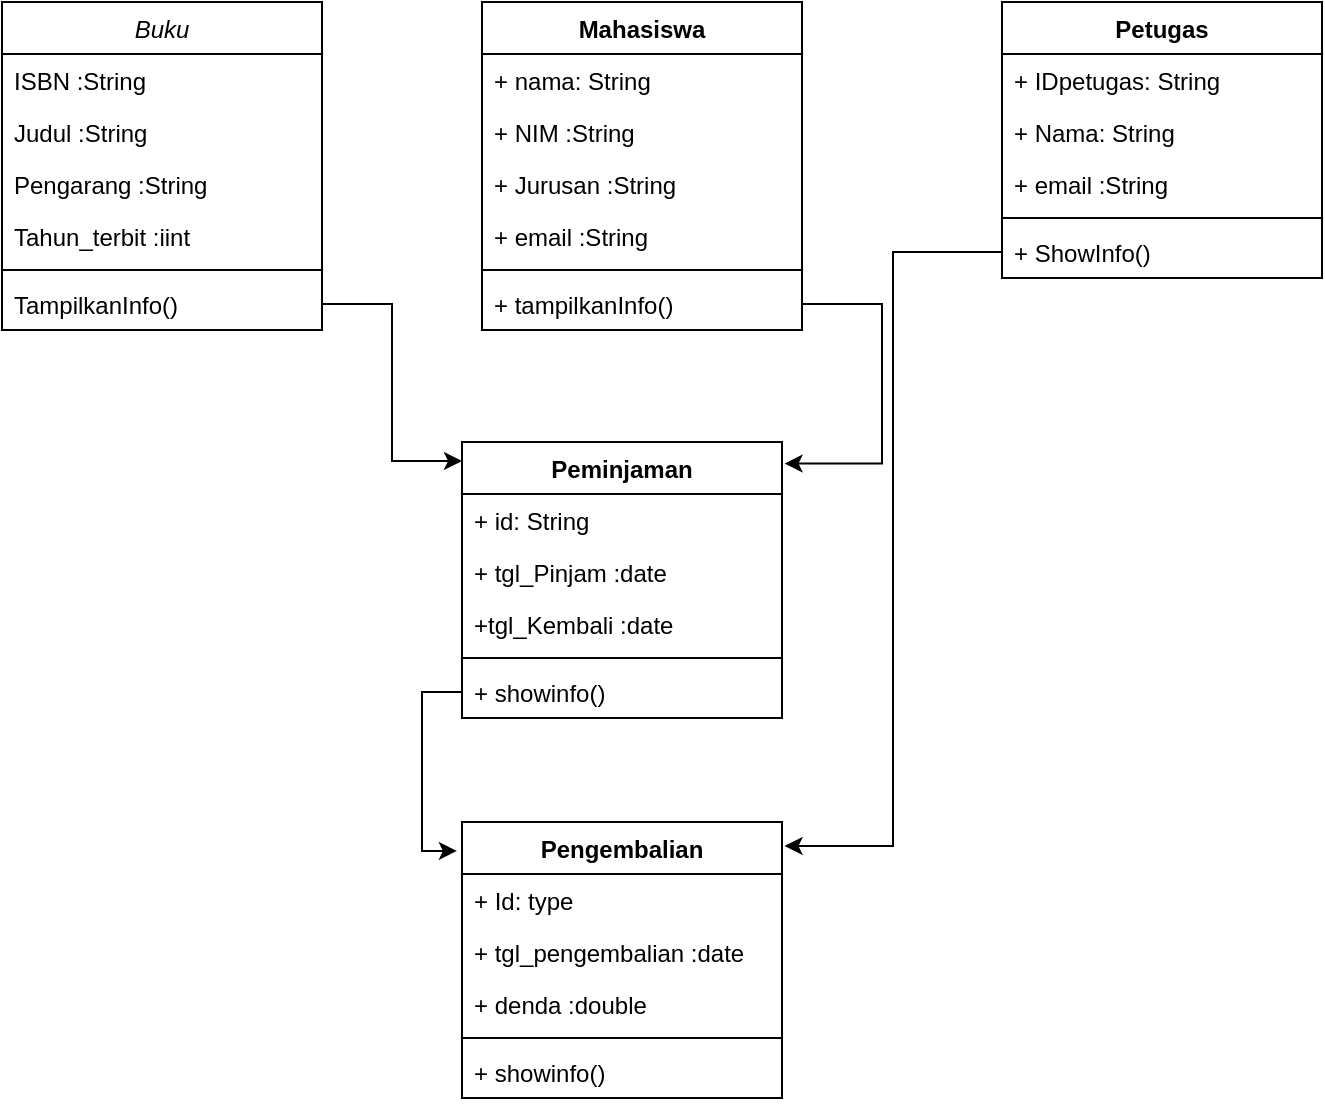 <mxfile version="24.2.7" type="github">
  <diagram id="C5RBs43oDa-KdzZeNtuy" name="Page-1">
    <mxGraphModel dx="1100" dy="543" grid="1" gridSize="10" guides="1" tooltips="1" connect="1" arrows="1" fold="1" page="1" pageScale="1" pageWidth="827" pageHeight="1169" math="0" shadow="0">
      <root>
        <mxCell id="WIyWlLk6GJQsqaUBKTNV-0" />
        <mxCell id="WIyWlLk6GJQsqaUBKTNV-1" parent="WIyWlLk6GJQsqaUBKTNV-0" />
        <mxCell id="zkfFHV4jXpPFQw0GAbJ--0" value="Buku" style="swimlane;fontStyle=2;align=center;verticalAlign=top;childLayout=stackLayout;horizontal=1;startSize=26;horizontalStack=0;resizeParent=1;resizeLast=0;collapsible=1;marginBottom=0;rounded=0;shadow=0;strokeWidth=1;" parent="WIyWlLk6GJQsqaUBKTNV-1" vertex="1">
          <mxGeometry x="150" y="110" width="160" height="164" as="geometry">
            <mxRectangle x="230" y="140" width="160" height="26" as="alternateBounds" />
          </mxGeometry>
        </mxCell>
        <mxCell id="zkfFHV4jXpPFQw0GAbJ--1" value="ISBN :String" style="text;align=left;verticalAlign=top;spacingLeft=4;spacingRight=4;overflow=hidden;rotatable=0;points=[[0,0.5],[1,0.5]];portConstraint=eastwest;" parent="zkfFHV4jXpPFQw0GAbJ--0" vertex="1">
          <mxGeometry y="26" width="160" height="26" as="geometry" />
        </mxCell>
        <mxCell id="xtziDaP1t3p0-7EpYrBD-0" value="Judul :String" style="text;align=left;verticalAlign=top;spacingLeft=4;spacingRight=4;overflow=hidden;rotatable=0;points=[[0,0.5],[1,0.5]];portConstraint=eastwest;" vertex="1" parent="zkfFHV4jXpPFQw0GAbJ--0">
          <mxGeometry y="52" width="160" height="26" as="geometry" />
        </mxCell>
        <mxCell id="zkfFHV4jXpPFQw0GAbJ--3" value="Pengarang :String&#xa;" style="text;align=left;verticalAlign=top;spacingLeft=4;spacingRight=4;overflow=hidden;rotatable=0;points=[[0,0.5],[1,0.5]];portConstraint=eastwest;rounded=0;shadow=0;html=0;" parent="zkfFHV4jXpPFQw0GAbJ--0" vertex="1">
          <mxGeometry y="78" width="160" height="26" as="geometry" />
        </mxCell>
        <mxCell id="xtziDaP1t3p0-7EpYrBD-1" value="Tahun_terbit :iint" style="text;align=left;verticalAlign=top;spacingLeft=4;spacingRight=4;overflow=hidden;rotatable=0;points=[[0,0.5],[1,0.5]];portConstraint=eastwest;rounded=0;shadow=0;html=0;" vertex="1" parent="zkfFHV4jXpPFQw0GAbJ--0">
          <mxGeometry y="104" width="160" height="26" as="geometry" />
        </mxCell>
        <mxCell id="zkfFHV4jXpPFQw0GAbJ--4" value="" style="line;html=1;strokeWidth=1;align=left;verticalAlign=middle;spacingTop=-1;spacingLeft=3;spacingRight=3;rotatable=0;labelPosition=right;points=[];portConstraint=eastwest;" parent="zkfFHV4jXpPFQw0GAbJ--0" vertex="1">
          <mxGeometry y="130" width="160" height="8" as="geometry" />
        </mxCell>
        <mxCell id="zkfFHV4jXpPFQw0GAbJ--5" value="TampilkanInfo()" style="text;align=left;verticalAlign=top;spacingLeft=4;spacingRight=4;overflow=hidden;rotatable=0;points=[[0,0.5],[1,0.5]];portConstraint=eastwest;" parent="zkfFHV4jXpPFQw0GAbJ--0" vertex="1">
          <mxGeometry y="138" width="160" height="26" as="geometry" />
        </mxCell>
        <mxCell id="xtziDaP1t3p0-7EpYrBD-6" value="Mahasiswa" style="swimlane;fontStyle=1;align=center;verticalAlign=top;childLayout=stackLayout;horizontal=1;startSize=26;horizontalStack=0;resizeParent=1;resizeParentMax=0;resizeLast=0;collapsible=1;marginBottom=0;whiteSpace=wrap;html=1;" vertex="1" parent="WIyWlLk6GJQsqaUBKTNV-1">
          <mxGeometry x="390" y="110" width="160" height="164" as="geometry" />
        </mxCell>
        <mxCell id="xtziDaP1t3p0-7EpYrBD-7" value="+ nama: String" style="text;strokeColor=none;fillColor=none;align=left;verticalAlign=top;spacingLeft=4;spacingRight=4;overflow=hidden;rotatable=0;points=[[0,0.5],[1,0.5]];portConstraint=eastwest;whiteSpace=wrap;html=1;" vertex="1" parent="xtziDaP1t3p0-7EpYrBD-6">
          <mxGeometry y="26" width="160" height="26" as="geometry" />
        </mxCell>
        <mxCell id="xtziDaP1t3p0-7EpYrBD-12" value="+ NIM :String" style="text;strokeColor=none;fillColor=none;align=left;verticalAlign=top;spacingLeft=4;spacingRight=4;overflow=hidden;rotatable=0;points=[[0,0.5],[1,0.5]];portConstraint=eastwest;whiteSpace=wrap;html=1;" vertex="1" parent="xtziDaP1t3p0-7EpYrBD-6">
          <mxGeometry y="52" width="160" height="26" as="geometry" />
        </mxCell>
        <mxCell id="xtziDaP1t3p0-7EpYrBD-11" value="+ Jurusan :String" style="text;strokeColor=none;fillColor=none;align=left;verticalAlign=top;spacingLeft=4;spacingRight=4;overflow=hidden;rotatable=0;points=[[0,0.5],[1,0.5]];portConstraint=eastwest;whiteSpace=wrap;html=1;" vertex="1" parent="xtziDaP1t3p0-7EpYrBD-6">
          <mxGeometry y="78" width="160" height="26" as="geometry" />
        </mxCell>
        <mxCell id="xtziDaP1t3p0-7EpYrBD-10" value="+ email :String" style="text;strokeColor=none;fillColor=none;align=left;verticalAlign=top;spacingLeft=4;spacingRight=4;overflow=hidden;rotatable=0;points=[[0,0.5],[1,0.5]];portConstraint=eastwest;whiteSpace=wrap;html=1;" vertex="1" parent="xtziDaP1t3p0-7EpYrBD-6">
          <mxGeometry y="104" width="160" height="26" as="geometry" />
        </mxCell>
        <mxCell id="xtziDaP1t3p0-7EpYrBD-8" value="" style="line;strokeWidth=1;fillColor=none;align=left;verticalAlign=middle;spacingTop=-1;spacingLeft=3;spacingRight=3;rotatable=0;labelPosition=right;points=[];portConstraint=eastwest;strokeColor=inherit;" vertex="1" parent="xtziDaP1t3p0-7EpYrBD-6">
          <mxGeometry y="130" width="160" height="8" as="geometry" />
        </mxCell>
        <mxCell id="xtziDaP1t3p0-7EpYrBD-9" value="+ tampilkanInfo()" style="text;strokeColor=none;fillColor=none;align=left;verticalAlign=top;spacingLeft=4;spacingRight=4;overflow=hidden;rotatable=0;points=[[0,0.5],[1,0.5]];portConstraint=eastwest;whiteSpace=wrap;html=1;" vertex="1" parent="xtziDaP1t3p0-7EpYrBD-6">
          <mxGeometry y="138" width="160" height="26" as="geometry" />
        </mxCell>
        <mxCell id="xtziDaP1t3p0-7EpYrBD-13" value="Petugas" style="swimlane;fontStyle=1;align=center;verticalAlign=top;childLayout=stackLayout;horizontal=1;startSize=26;horizontalStack=0;resizeParent=1;resizeParentMax=0;resizeLast=0;collapsible=1;marginBottom=0;whiteSpace=wrap;html=1;" vertex="1" parent="WIyWlLk6GJQsqaUBKTNV-1">
          <mxGeometry x="650" y="110" width="160" height="138" as="geometry" />
        </mxCell>
        <mxCell id="xtziDaP1t3p0-7EpYrBD-14" value="+ IDpetugas: String" style="text;strokeColor=none;fillColor=none;align=left;verticalAlign=top;spacingLeft=4;spacingRight=4;overflow=hidden;rotatable=0;points=[[0,0.5],[1,0.5]];portConstraint=eastwest;whiteSpace=wrap;html=1;" vertex="1" parent="xtziDaP1t3p0-7EpYrBD-13">
          <mxGeometry y="26" width="160" height="26" as="geometry" />
        </mxCell>
        <mxCell id="xtziDaP1t3p0-7EpYrBD-18" value="+ Nama: String" style="text;strokeColor=none;fillColor=none;align=left;verticalAlign=top;spacingLeft=4;spacingRight=4;overflow=hidden;rotatable=0;points=[[0,0.5],[1,0.5]];portConstraint=eastwest;whiteSpace=wrap;html=1;" vertex="1" parent="xtziDaP1t3p0-7EpYrBD-13">
          <mxGeometry y="52" width="160" height="26" as="geometry" />
        </mxCell>
        <mxCell id="xtziDaP1t3p0-7EpYrBD-17" value="+ email :String" style="text;strokeColor=none;fillColor=none;align=left;verticalAlign=top;spacingLeft=4;spacingRight=4;overflow=hidden;rotatable=0;points=[[0,0.5],[1,0.5]];portConstraint=eastwest;whiteSpace=wrap;html=1;" vertex="1" parent="xtziDaP1t3p0-7EpYrBD-13">
          <mxGeometry y="78" width="160" height="26" as="geometry" />
        </mxCell>
        <mxCell id="xtziDaP1t3p0-7EpYrBD-15" value="" style="line;strokeWidth=1;fillColor=none;align=left;verticalAlign=middle;spacingTop=-1;spacingLeft=3;spacingRight=3;rotatable=0;labelPosition=right;points=[];portConstraint=eastwest;strokeColor=inherit;" vertex="1" parent="xtziDaP1t3p0-7EpYrBD-13">
          <mxGeometry y="104" width="160" height="8" as="geometry" />
        </mxCell>
        <mxCell id="xtziDaP1t3p0-7EpYrBD-16" value="+ ShowInfo()&amp;nbsp;" style="text;strokeColor=none;fillColor=none;align=left;verticalAlign=top;spacingLeft=4;spacingRight=4;overflow=hidden;rotatable=0;points=[[0,0.5],[1,0.5]];portConstraint=eastwest;whiteSpace=wrap;html=1;" vertex="1" parent="xtziDaP1t3p0-7EpYrBD-13">
          <mxGeometry y="112" width="160" height="26" as="geometry" />
        </mxCell>
        <mxCell id="xtziDaP1t3p0-7EpYrBD-19" value="Peminjaman" style="swimlane;fontStyle=1;align=center;verticalAlign=top;childLayout=stackLayout;horizontal=1;startSize=26;horizontalStack=0;resizeParent=1;resizeParentMax=0;resizeLast=0;collapsible=1;marginBottom=0;whiteSpace=wrap;html=1;" vertex="1" parent="WIyWlLk6GJQsqaUBKTNV-1">
          <mxGeometry x="380" y="330" width="160" height="138" as="geometry" />
        </mxCell>
        <mxCell id="xtziDaP1t3p0-7EpYrBD-20" value="+ id: String" style="text;strokeColor=none;fillColor=none;align=left;verticalAlign=top;spacingLeft=4;spacingRight=4;overflow=hidden;rotatable=0;points=[[0,0.5],[1,0.5]];portConstraint=eastwest;whiteSpace=wrap;html=1;" vertex="1" parent="xtziDaP1t3p0-7EpYrBD-19">
          <mxGeometry y="26" width="160" height="26" as="geometry" />
        </mxCell>
        <mxCell id="xtziDaP1t3p0-7EpYrBD-29" value="+ tgl_Pinjam :date" style="text;strokeColor=none;fillColor=none;align=left;verticalAlign=top;spacingLeft=4;spacingRight=4;overflow=hidden;rotatable=0;points=[[0,0.5],[1,0.5]];portConstraint=eastwest;whiteSpace=wrap;html=1;" vertex="1" parent="xtziDaP1t3p0-7EpYrBD-19">
          <mxGeometry y="52" width="160" height="26" as="geometry" />
        </mxCell>
        <mxCell id="xtziDaP1t3p0-7EpYrBD-28" value="+tgl_Kembali :date" style="text;strokeColor=none;fillColor=none;align=left;verticalAlign=top;spacingLeft=4;spacingRight=4;overflow=hidden;rotatable=0;points=[[0,0.5],[1,0.5]];portConstraint=eastwest;whiteSpace=wrap;html=1;" vertex="1" parent="xtziDaP1t3p0-7EpYrBD-19">
          <mxGeometry y="78" width="160" height="26" as="geometry" />
        </mxCell>
        <mxCell id="xtziDaP1t3p0-7EpYrBD-21" value="" style="line;strokeWidth=1;fillColor=none;align=left;verticalAlign=middle;spacingTop=-1;spacingLeft=3;spacingRight=3;rotatable=0;labelPosition=right;points=[];portConstraint=eastwest;strokeColor=inherit;" vertex="1" parent="xtziDaP1t3p0-7EpYrBD-19">
          <mxGeometry y="104" width="160" height="8" as="geometry" />
        </mxCell>
        <mxCell id="xtziDaP1t3p0-7EpYrBD-22" value="+ showinfo()" style="text;strokeColor=none;fillColor=none;align=left;verticalAlign=top;spacingLeft=4;spacingRight=4;overflow=hidden;rotatable=0;points=[[0,0.5],[1,0.5]];portConstraint=eastwest;whiteSpace=wrap;html=1;" vertex="1" parent="xtziDaP1t3p0-7EpYrBD-19">
          <mxGeometry y="112" width="160" height="26" as="geometry" />
        </mxCell>
        <mxCell id="xtziDaP1t3p0-7EpYrBD-23" value="Pengembalian" style="swimlane;fontStyle=1;align=center;verticalAlign=top;childLayout=stackLayout;horizontal=1;startSize=26;horizontalStack=0;resizeParent=1;resizeParentMax=0;resizeLast=0;collapsible=1;marginBottom=0;whiteSpace=wrap;html=1;" vertex="1" parent="WIyWlLk6GJQsqaUBKTNV-1">
          <mxGeometry x="380" y="520" width="160" height="138" as="geometry" />
        </mxCell>
        <mxCell id="xtziDaP1t3p0-7EpYrBD-24" value="+ Id: type" style="text;strokeColor=none;fillColor=none;align=left;verticalAlign=top;spacingLeft=4;spacingRight=4;overflow=hidden;rotatable=0;points=[[0,0.5],[1,0.5]];portConstraint=eastwest;whiteSpace=wrap;html=1;" vertex="1" parent="xtziDaP1t3p0-7EpYrBD-23">
          <mxGeometry y="26" width="160" height="26" as="geometry" />
        </mxCell>
        <mxCell id="xtziDaP1t3p0-7EpYrBD-31" value="+ tgl_pengembalian :date" style="text;strokeColor=none;fillColor=none;align=left;verticalAlign=top;spacingLeft=4;spacingRight=4;overflow=hidden;rotatable=0;points=[[0,0.5],[1,0.5]];portConstraint=eastwest;whiteSpace=wrap;html=1;" vertex="1" parent="xtziDaP1t3p0-7EpYrBD-23">
          <mxGeometry y="52" width="160" height="26" as="geometry" />
        </mxCell>
        <mxCell id="xtziDaP1t3p0-7EpYrBD-30" value="+ denda :double" style="text;strokeColor=none;fillColor=none;align=left;verticalAlign=top;spacingLeft=4;spacingRight=4;overflow=hidden;rotatable=0;points=[[0,0.5],[1,0.5]];portConstraint=eastwest;whiteSpace=wrap;html=1;" vertex="1" parent="xtziDaP1t3p0-7EpYrBD-23">
          <mxGeometry y="78" width="160" height="26" as="geometry" />
        </mxCell>
        <mxCell id="xtziDaP1t3p0-7EpYrBD-25" value="" style="line;strokeWidth=1;fillColor=none;align=left;verticalAlign=middle;spacingTop=-1;spacingLeft=3;spacingRight=3;rotatable=0;labelPosition=right;points=[];portConstraint=eastwest;strokeColor=inherit;" vertex="1" parent="xtziDaP1t3p0-7EpYrBD-23">
          <mxGeometry y="104" width="160" height="8" as="geometry" />
        </mxCell>
        <mxCell id="xtziDaP1t3p0-7EpYrBD-26" value="+ showinfo()" style="text;strokeColor=none;fillColor=none;align=left;verticalAlign=top;spacingLeft=4;spacingRight=4;overflow=hidden;rotatable=0;points=[[0,0.5],[1,0.5]];portConstraint=eastwest;whiteSpace=wrap;html=1;" vertex="1" parent="xtziDaP1t3p0-7EpYrBD-23">
          <mxGeometry y="112" width="160" height="26" as="geometry" />
        </mxCell>
        <mxCell id="xtziDaP1t3p0-7EpYrBD-32" style="edgeStyle=orthogonalEdgeStyle;rounded=0;orthogonalLoop=1;jettySize=auto;html=1;exitX=1;exitY=0.5;exitDx=0;exitDy=0;entryX=0;entryY=0.069;entryDx=0;entryDy=0;entryPerimeter=0;" edge="1" parent="WIyWlLk6GJQsqaUBKTNV-1" source="zkfFHV4jXpPFQw0GAbJ--5" target="xtziDaP1t3p0-7EpYrBD-19">
          <mxGeometry relative="1" as="geometry" />
        </mxCell>
        <mxCell id="xtziDaP1t3p0-7EpYrBD-33" style="edgeStyle=elbowEdgeStyle;rounded=0;orthogonalLoop=1;jettySize=auto;html=1;exitX=1;exitY=0.5;exitDx=0;exitDy=0;entryX=1.008;entryY=0.078;entryDx=0;entryDy=0;entryPerimeter=0;" edge="1" parent="WIyWlLk6GJQsqaUBKTNV-1" source="xtziDaP1t3p0-7EpYrBD-9" target="xtziDaP1t3p0-7EpYrBD-19">
          <mxGeometry relative="1" as="geometry">
            <Array as="points">
              <mxPoint x="590" y="290" />
            </Array>
          </mxGeometry>
        </mxCell>
        <mxCell id="xtziDaP1t3p0-7EpYrBD-35" style="edgeStyle=elbowEdgeStyle;rounded=0;orthogonalLoop=1;jettySize=auto;html=1;exitX=0;exitY=0.5;exitDx=0;exitDy=0;entryX=-0.016;entryY=0.105;entryDx=0;entryDy=0;entryPerimeter=0;" edge="1" parent="WIyWlLk6GJQsqaUBKTNV-1" source="xtziDaP1t3p0-7EpYrBD-22" target="xtziDaP1t3p0-7EpYrBD-23">
          <mxGeometry relative="1" as="geometry">
            <Array as="points">
              <mxPoint x="360" y="500" />
            </Array>
          </mxGeometry>
        </mxCell>
        <mxCell id="xtziDaP1t3p0-7EpYrBD-36" style="edgeStyle=elbowEdgeStyle;rounded=0;orthogonalLoop=1;jettySize=auto;html=1;exitX=0;exitY=0.5;exitDx=0;exitDy=0;entryX=1.008;entryY=0.087;entryDx=0;entryDy=0;entryPerimeter=0;" edge="1" parent="WIyWlLk6GJQsqaUBKTNV-1" source="xtziDaP1t3p0-7EpYrBD-16" target="xtziDaP1t3p0-7EpYrBD-23">
          <mxGeometry relative="1" as="geometry" />
        </mxCell>
      </root>
    </mxGraphModel>
  </diagram>
</mxfile>

